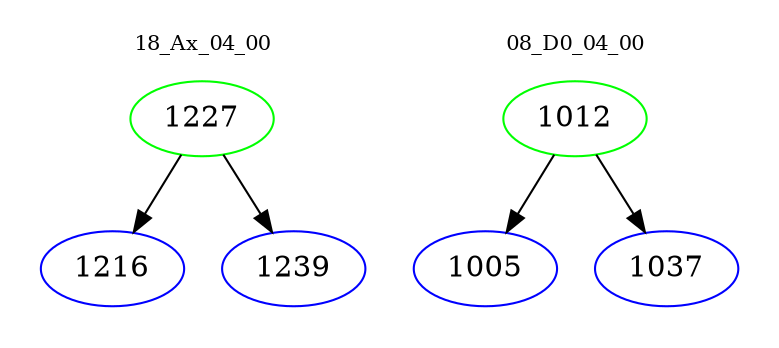 digraph{
subgraph cluster_0 {
color = white
label = "18_Ax_04_00";
fontsize=10;
T0_1227 [label="1227", color="green"]
T0_1227 -> T0_1216 [color="black"]
T0_1216 [label="1216", color="blue"]
T0_1227 -> T0_1239 [color="black"]
T0_1239 [label="1239", color="blue"]
}
subgraph cluster_1 {
color = white
label = "08_D0_04_00";
fontsize=10;
T1_1012 [label="1012", color="green"]
T1_1012 -> T1_1005 [color="black"]
T1_1005 [label="1005", color="blue"]
T1_1012 -> T1_1037 [color="black"]
T1_1037 [label="1037", color="blue"]
}
}
